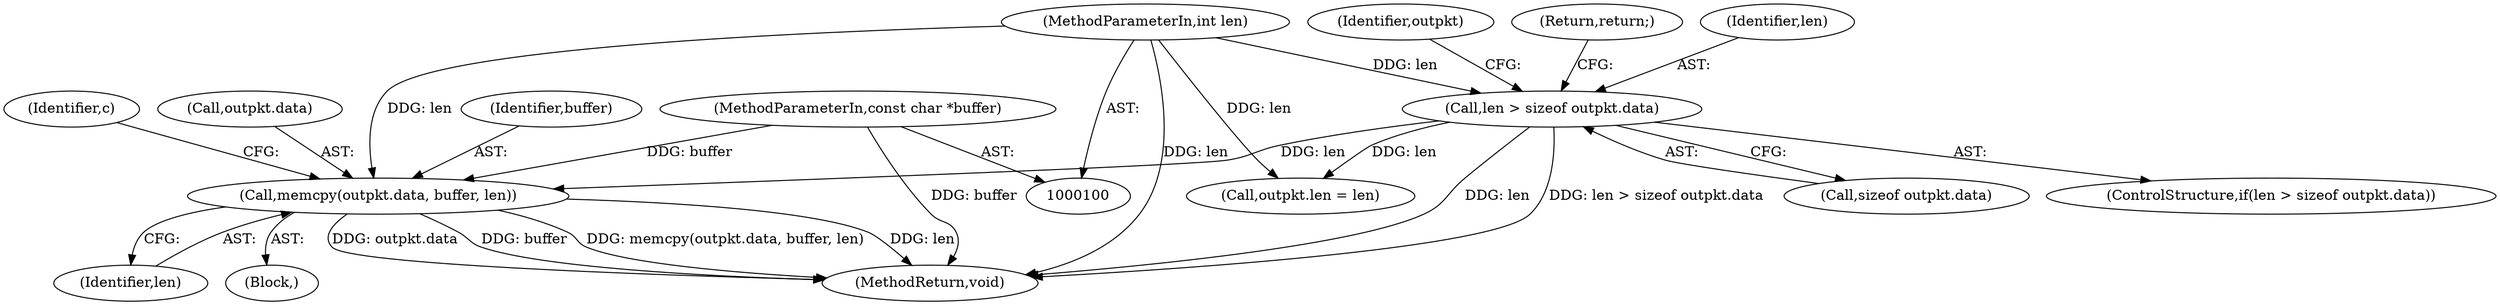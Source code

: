 digraph "0_tinc_17a33dfd95b1a29e90db76414eb9622df9632320@API" {
"1000137" [label="(Call,memcpy(outpkt.data, buffer, len))"];
"1000102" [label="(MethodParameterIn,const char *buffer)"];
"1000103" [label="(MethodParameterIn,int len)"];
"1000107" [label="(Call,len > sizeof outpkt.data)"];
"1000141" [label="(Identifier,buffer)"];
"1000114" [label="(Call,outpkt.len = len)"];
"1000109" [label="(Call,sizeof outpkt.data)"];
"1000149" [label="(MethodReturn,void)"];
"1000116" [label="(Identifier,outpkt)"];
"1000107" [label="(Call,len > sizeof outpkt.data)"];
"1000106" [label="(ControlStructure,if(len > sizeof outpkt.data))"];
"1000113" [label="(Return,return;)"];
"1000137" [label="(Call,memcpy(outpkt.data, buffer, len))"];
"1000142" [label="(Identifier,len)"];
"1000138" [label="(Call,outpkt.data)"];
"1000103" [label="(MethodParameterIn,int len)"];
"1000102" [label="(MethodParameterIn,const char *buffer)"];
"1000108" [label="(Identifier,len)"];
"1000145" [label="(Identifier,c)"];
"1000104" [label="(Block,)"];
"1000137" -> "1000104"  [label="AST: "];
"1000137" -> "1000142"  [label="CFG: "];
"1000138" -> "1000137"  [label="AST: "];
"1000141" -> "1000137"  [label="AST: "];
"1000142" -> "1000137"  [label="AST: "];
"1000145" -> "1000137"  [label="CFG: "];
"1000137" -> "1000149"  [label="DDG: len"];
"1000137" -> "1000149"  [label="DDG: outpkt.data"];
"1000137" -> "1000149"  [label="DDG: buffer"];
"1000137" -> "1000149"  [label="DDG: memcpy(outpkt.data, buffer, len)"];
"1000102" -> "1000137"  [label="DDG: buffer"];
"1000103" -> "1000137"  [label="DDG: len"];
"1000107" -> "1000137"  [label="DDG: len"];
"1000102" -> "1000100"  [label="AST: "];
"1000102" -> "1000149"  [label="DDG: buffer"];
"1000103" -> "1000100"  [label="AST: "];
"1000103" -> "1000149"  [label="DDG: len"];
"1000103" -> "1000107"  [label="DDG: len"];
"1000103" -> "1000114"  [label="DDG: len"];
"1000107" -> "1000106"  [label="AST: "];
"1000107" -> "1000109"  [label="CFG: "];
"1000108" -> "1000107"  [label="AST: "];
"1000109" -> "1000107"  [label="AST: "];
"1000113" -> "1000107"  [label="CFG: "];
"1000116" -> "1000107"  [label="CFG: "];
"1000107" -> "1000149"  [label="DDG: len"];
"1000107" -> "1000149"  [label="DDG: len > sizeof outpkt.data"];
"1000107" -> "1000114"  [label="DDG: len"];
}
